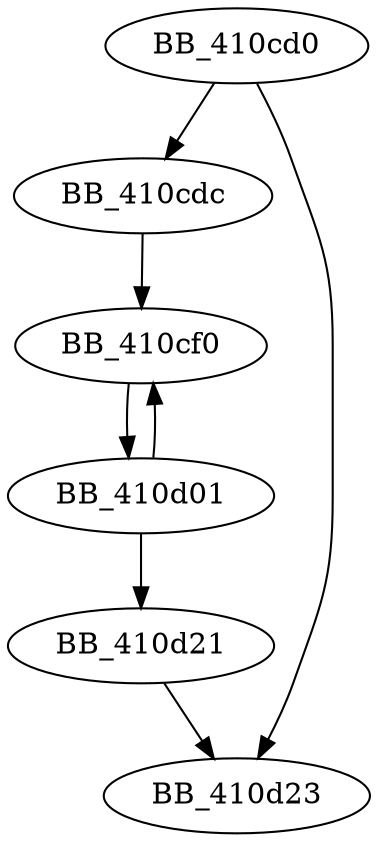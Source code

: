 DiGraph sub_410CD0{
BB_410cd0->BB_410cdc
BB_410cd0->BB_410d23
BB_410cdc->BB_410cf0
BB_410cf0->BB_410d01
BB_410d01->BB_410cf0
BB_410d01->BB_410d21
BB_410d21->BB_410d23
}
